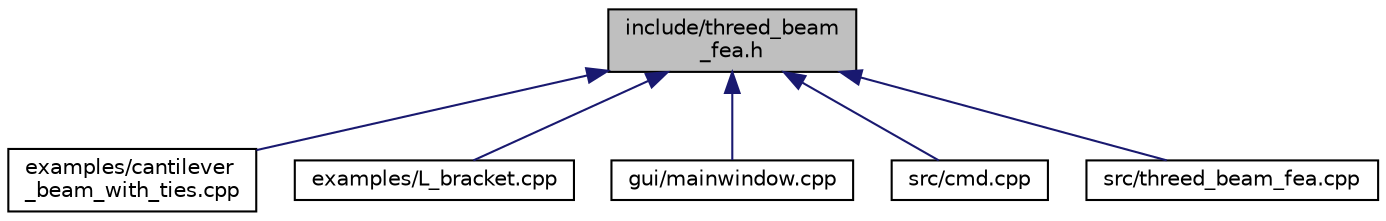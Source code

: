 digraph "include/threed_beam_fea.h"
{
  edge [fontname="Helvetica",fontsize="10",labelfontname="Helvetica",labelfontsize="10"];
  node [fontname="Helvetica",fontsize="10",shape=record];
  Node1 [label="include/threed_beam\l_fea.h",height=0.2,width=0.4,color="black", fillcolor="grey75", style="filled", fontcolor="black"];
  Node1 -> Node2 [dir="back",color="midnightblue",fontsize="10",style="solid",fontname="Helvetica"];
  Node2 [label="examples/cantilever\l_beam_with_ties.cpp",height=0.2,width=0.4,color="black", fillcolor="white", style="filled",URL="$cantilever__beam__with__ties_8cpp.html"];
  Node1 -> Node3 [dir="back",color="midnightblue",fontsize="10",style="solid",fontname="Helvetica"];
  Node3 [label="examples/L_bracket.cpp",height=0.2,width=0.4,color="black", fillcolor="white", style="filled",URL="$_l__bracket_8cpp.html"];
  Node1 -> Node4 [dir="back",color="midnightblue",fontsize="10",style="solid",fontname="Helvetica"];
  Node4 [label="gui/mainwindow.cpp",height=0.2,width=0.4,color="black", fillcolor="white", style="filled",URL="$mainwindow_8cpp.html"];
  Node1 -> Node5 [dir="back",color="midnightblue",fontsize="10",style="solid",fontname="Helvetica"];
  Node5 [label="src/cmd.cpp",height=0.2,width=0.4,color="black", fillcolor="white", style="filled",URL="$cmd_8cpp.html"];
  Node1 -> Node6 [dir="back",color="midnightblue",fontsize="10",style="solid",fontname="Helvetica"];
  Node6 [label="src/threed_beam_fea.cpp",height=0.2,width=0.4,color="black", fillcolor="white", style="filled",URL="$threed__beam__fea_8cpp.html"];
}
